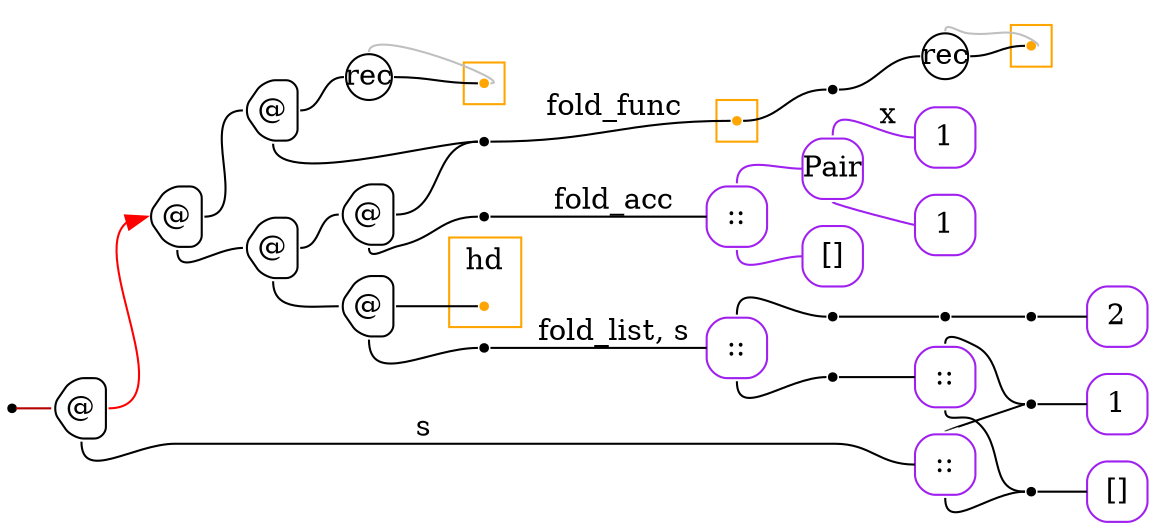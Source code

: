 digraph G {
  rankdir=LR;
  edge[arrowhead=none,arrowtail=none];
  node[fixedsize=true,shape=circle]
  size="9.201041666666667,5.219270833333334";
  labeldistance=0;
  nodesep=.175;
  ranksep=.175;

 nd1[shape=point];
   nd15[label="1",tooltip="nd15-ConstGraph",style=rounded,orientation=90,shape=square,width=.4,height=.4,color="purple"];
   nd21[label="2",tooltip="nd21-ConstGraph",style=rounded,orientation=90,shape=square,width=.4,height=.4,color="purple"];
   nd27[label="1",tooltip="nd27-ConstGraph",style=rounded,orientation=90,shape=square,width=.4,height=.4,color="purple"];
   nd32[label="[]",tooltip="nd32-ConstEmptyGraph",style=rounded,orientation=90,shape=square,width=.4,height=.4,color="purple"];
   nd363[label="::",tooltip="nd363-ConstListGraph",style=rounded,orientation=90,shape=square,width=.4,height=.4,color="purple"];
 subgraph cluster_nd174 {
   graph[style=fill,color="orange"];
   ndcluster_nd174[tooltip="nd174",orientation=90,shape=point,color="orange"];
 };
 nd379[label="rec",tooltip="nd379-RecurGraph",style=rounded,width=.3,height=.3,color="#000000"];
   subgraph cluster_nd383 {
     graph[style=fill,color="orange"];
     ndcluster_nd383[tooltip="nd383",orientation=90,shape=point,color="orange"];
   };
   nd565[label="::",tooltip="nd565-ConstListGraph",style=rounded,orientation=90,shape=square,width=.4,height=.4,color="purple"];
 nd568[label=" ",tooltip="nd568-ContractGraph",style=rounded,orientation=90,shape=point];
 nd673[label=" ",tooltip="nd673-ContractGraph",style=rounded,orientation=90,shape=point];
   nd592[label="1",tooltip="nd592-ConstGraph",style=rounded,orientation=90,shape=square,width=.4,height=.4,color="purple"];
   nd596[label="[]",tooltip="nd596-ConstEmptyGraph",style=rounded,orientation=90,shape=square,width=.4,height=.4,color="purple"];
   nd686[label="Pair",tooltip="nd686-ConstPairGraph",style=rounded,orientation=90,shape=square,width=.4,height=.4,color="purple"];
   nd692[label="::",tooltip="nd692-ConstListGraph",style=rounded,orientation=90,shape=square,width=.4,height=.4,color="purple"];
 nd696[label="rec",tooltip="nd696-RecurGraph",style=rounded,width=.3,height=.3,color="#000000"];
   subgraph cluster_nd700 {
     graph[style=fill,color="orange"];
     ndcluster_nd700[tooltip="nd700",orientation=90,shape=point,color="orange"];
   };
 nd506[label="@",tooltip="nd506-AppGraph",style=rounded,orientation=90,shape=house,width=.4,height=.4,color="#000000"];
 nd507[label="@",tooltip="nd507-AppGraph",style=rounded,orientation=90,shape=house,width=.4,height=.4,color="#000000"];
 nd508[label="@",tooltip="nd508-AppGraph",style=rounded,orientation=90,shape=house,width=.4,height=.4,color="#000000"];
 nd511[label="@",tooltip="nd511-AppGraph",style=rounded,orientation=90,shape=house,width=.4,height=.4,color="#000000"];
 nd512[label="@",tooltip="nd512-AppGraph",style=rounded,orientation=90,shape=house,width=.4,height=.4,color="#000000"];
 nd515[label="@",tooltip="nd515-AppGraph",style=rounded,orientation=90,shape=house,width=.4,height=.4,color="#000000"];
 subgraph cluster_nd518 {
   graph[style=fill,color="orange",label="hd"];
   ndcluster_nd518[tooltip="nd518",orientation=90,shape=point,color="orange"];
 };
 nd522[label=" ",tooltip="nd522-ContractGraph",style=rounded,orientation=90,shape=point];
 nd531[label=" ",tooltip="nd531-ContractGraph",style=rounded,orientation=90,shape=point];
 nd532[label=" ",tooltip="nd532-ContractGraph",style=rounded,orientation=90,shape=point];
 nd758[label=" ",tooltip="nd758-ContractGraph",style=rounded,orientation=90,shape=point];
 nd771[label=" ",tooltip="nd771-ContractGraph",style=rounded,orientation=90,shape=point];
 nd772[label=" ",tooltip="nd772-ContractGraph",style=rounded,orientation=90,shape=point];
   nd777[label="::",tooltip="nd777-ConstListGraph",style=rounded,orientation=90,shape=square,width=.4,height=.4,color="purple"];
 nd780[label=" ",tooltip="nd780-ContractGraph",style=rounded,orientation=90,shape=point];
 nd781[label=" ",tooltip="nd781-ContractGraph",style=rounded,orientation=90,shape=point];

  nd363->nd780[tailport=n,headport=w];
  nd363->nd781[tailport=s,headport=w];
  ndcluster_nd174->nd673[tailport=e,headport=w];
  nd673->nd379[tailport=e,headport=w,color=black,arrowhead=none,arrowtail=none];
  nd780->nd27[tailport=e,headport=w];
  nd781->nd32[tailport=e,headport=w];
  nd568->nd21[tailport=e,headport=w];
  nd772->nd363[tailport=e,headport=w];
  nd379->ndcluster_nd383[dir=back,headport=e,tailport=n,color=grey,arrowhead=none,arrowtail=none];
  nd379->ndcluster_nd383[tailport=e,headport=w];
  nd506->nd777[label="s",tailport=s,headport=w];
  nd508->nd696[tailport=e,headport=w,color=black,arrowhead=none,arrowtail=none];
  nd512->nd522[tailport=e,headport=w];
  nd515->ndcluster_nd518[tailport=e,headport=w];
  nd511->nd512[tailport=e,headport=w];
  nd511->nd515[tailport=s,headport=w];
  nd507->nd508[tailport=e,headport=w];
  nd507->nd511[tailport=s,headport=w];
  nd508->nd522[tailport=s,headport=w];
  nd506->nd507[tailport=e,headport=w,color=red,arrowhead=normal];
  nd515->nd531[tailport=s,headport=w];
  nd1->nd506[label="",tailport=e,headport=w,color="#b70000",arrowhead=none,arrowtail=none];
  nd512->nd532[tailport=s,headport=w];
  nd531->nd565[label="fold_list, s",tailport=e,headport=w];
  nd532->nd692[label="fold_acc",tailport=e,headport=w];
  nd522->ndcluster_nd174[label="fold_func",tailport=e,headport=w];
  nd565->nd771[tailport=n,headport=w];
  nd565->nd772[tailport=s,headport=w];
  nd758->nd568[tailport=e,headport=w];
  nd686->nd592[tailport=s,headport=w,color=purple,arrowhead=none,arrowtail=none];
  nd692->nd686[tailport=n,headport=w,color=purple,arrowhead=none,arrowtail=none];
  nd692->nd596[tailport=s,headport=w,color=purple,arrowhead=none,arrowtail=none];
  nd686->nd15[label="x",tailport=n,headport=w,color=purple,arrowhead=none,arrowtail=none];
  nd696->ndcluster_nd700[dir=back,headport=e,tailport=n,color=grey,arrowhead=none,arrowtail=none];
  nd696->ndcluster_nd700[tailport=e,headport=w];
  nd771->nd758[tailport=e,headport=w];
  nd777->nd780[tailport=n,headport=w];
  nd777->nd781[tailport=s,headport=w];
}